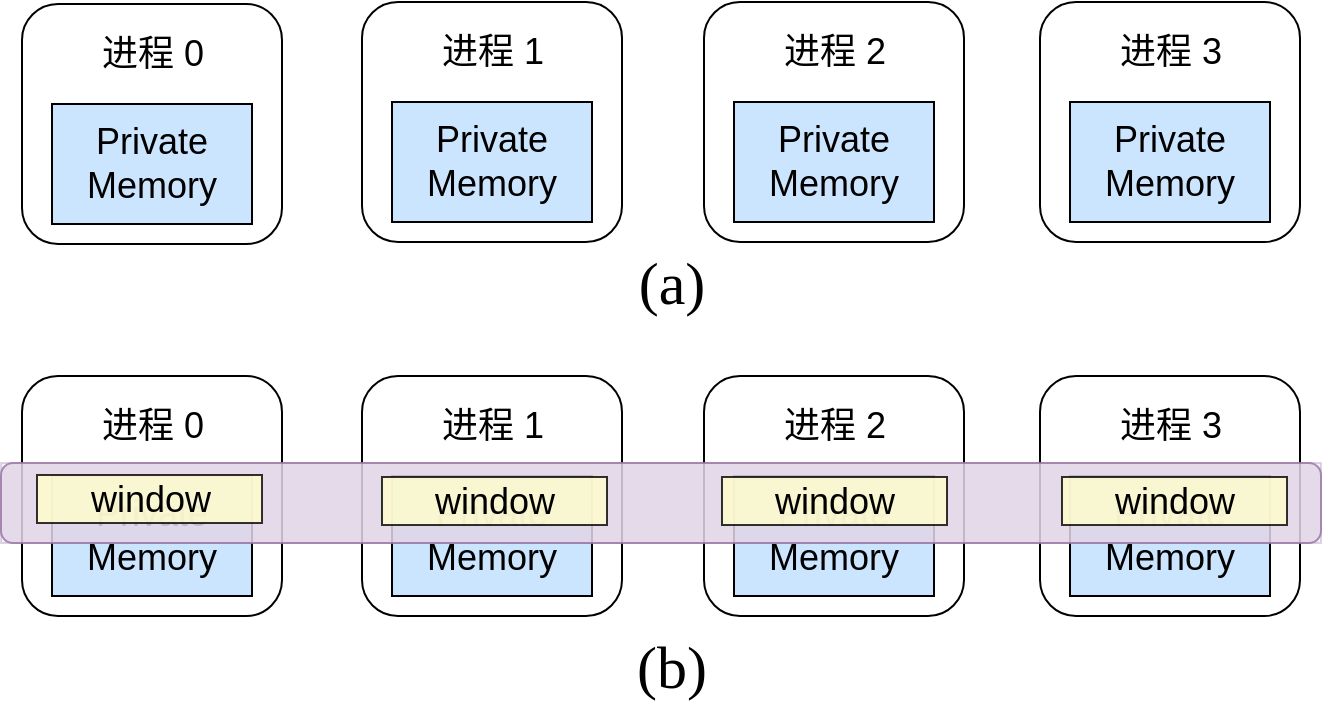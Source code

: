 <mxfile version="22.1.18" type="device">
  <diagram id="-Q11ldrP1Bci3HnGlJ7T" name="第 1 页">
    <mxGraphModel dx="852" dy="556" grid="1" gridSize="10" guides="1" tooltips="1" connect="1" arrows="1" fold="1" page="1" pageScale="1" pageWidth="827" pageHeight="1169" math="0" shadow="0">
      <root>
        <mxCell id="0" />
        <mxCell id="1" parent="0" />
        <mxCell id="yiYlynJE_OyoIodDRVfb-42" value="" style="group" parent="1" vertex="1" connectable="0">
          <mxGeometry x="70" y="800" width="649.5" height="125" as="geometry" />
        </mxCell>
        <mxCell id="yiYlynJE_OyoIodDRVfb-43" value="" style="group;fillColor=default;" parent="yiYlynJE_OyoIodDRVfb-42" vertex="1" connectable="0">
          <mxGeometry width="130" height="120" as="geometry" />
        </mxCell>
        <mxCell id="yiYlynJE_OyoIodDRVfb-44" value="" style="rounded=1;whiteSpace=wrap;html=1;" parent="yiYlynJE_OyoIodDRVfb-43" vertex="1">
          <mxGeometry width="130" height="120" as="geometry" />
        </mxCell>
        <mxCell id="yiYlynJE_OyoIodDRVfb-45" value="&lt;font style=&quot;font-size: 18px;&quot;&gt;Private&lt;/font&gt;&lt;div style=&quot;font-size: 18px;&quot;&gt;&lt;font style=&quot;font-size: 18px;&quot;&gt;Memory&lt;/font&gt;&lt;/div&gt;" style="rounded=0;whiteSpace=wrap;html=1;fillColor=#CCE5FF;" parent="yiYlynJE_OyoIodDRVfb-43" vertex="1">
          <mxGeometry x="15" y="50" width="100" height="60" as="geometry" />
        </mxCell>
        <mxCell id="yiYlynJE_OyoIodDRVfb-46" value="&lt;font style=&quot;font-size: 18px;&quot;&gt;进程 0&lt;/font&gt;" style="text;html=1;align=center;verticalAlign=middle;whiteSpace=wrap;rounded=0;" parent="yiYlynJE_OyoIodDRVfb-43" vertex="1">
          <mxGeometry x="17.5" y="10" width="95" height="30" as="geometry" />
        </mxCell>
        <mxCell id="yiYlynJE_OyoIodDRVfb-47" value="" style="group;fillColor=default;" parent="yiYlynJE_OyoIodDRVfb-42" vertex="1" connectable="0">
          <mxGeometry x="170" width="130" height="120" as="geometry" />
        </mxCell>
        <mxCell id="yiYlynJE_OyoIodDRVfb-48" value="" style="rounded=1;whiteSpace=wrap;html=1;" parent="yiYlynJE_OyoIodDRVfb-47" vertex="1">
          <mxGeometry width="130" height="120" as="geometry" />
        </mxCell>
        <mxCell id="yiYlynJE_OyoIodDRVfb-49" value="&lt;font style=&quot;font-size: 18px;&quot;&gt;Private&lt;/font&gt;&lt;div style=&quot;font-size: 18px;&quot;&gt;&lt;font style=&quot;font-size: 18px;&quot;&gt;Memory&lt;/font&gt;&lt;/div&gt;" style="rounded=0;whiteSpace=wrap;html=1;fillColor=#CCE5FF;" parent="yiYlynJE_OyoIodDRVfb-47" vertex="1">
          <mxGeometry x="15" y="50" width="100" height="60" as="geometry" />
        </mxCell>
        <mxCell id="yiYlynJE_OyoIodDRVfb-50" value="&lt;font style=&quot;font-size: 18px;&quot;&gt;进程 1&lt;/font&gt;" style="text;html=1;align=center;verticalAlign=middle;whiteSpace=wrap;rounded=0;" parent="yiYlynJE_OyoIodDRVfb-47" vertex="1">
          <mxGeometry x="17.5" y="10" width="95" height="30" as="geometry" />
        </mxCell>
        <mxCell id="yiYlynJE_OyoIodDRVfb-51" value="" style="group;" parent="yiYlynJE_OyoIodDRVfb-42" vertex="1" connectable="0">
          <mxGeometry x="341" width="130" height="120" as="geometry" />
        </mxCell>
        <mxCell id="yiYlynJE_OyoIodDRVfb-52" value="" style="rounded=1;whiteSpace=wrap;html=1;" parent="yiYlynJE_OyoIodDRVfb-51" vertex="1">
          <mxGeometry width="130" height="120" as="geometry" />
        </mxCell>
        <mxCell id="yiYlynJE_OyoIodDRVfb-53" value="&lt;font style=&quot;font-size: 18px;&quot;&gt;Private&lt;/font&gt;&lt;div style=&quot;font-size: 18px;&quot;&gt;&lt;font style=&quot;font-size: 18px;&quot;&gt;Memory&lt;/font&gt;&lt;/div&gt;" style="rounded=0;whiteSpace=wrap;html=1;fillColor=#CCE5FF;" parent="yiYlynJE_OyoIodDRVfb-51" vertex="1">
          <mxGeometry x="15" y="50" width="100" height="60" as="geometry" />
        </mxCell>
        <mxCell id="yiYlynJE_OyoIodDRVfb-54" value="&lt;font style=&quot;font-size: 18px;&quot;&gt;进程 2&lt;/font&gt;" style="text;html=1;align=center;verticalAlign=middle;whiteSpace=wrap;rounded=0;" parent="yiYlynJE_OyoIodDRVfb-51" vertex="1">
          <mxGeometry x="17.5" y="10" width="95" height="30" as="geometry" />
        </mxCell>
        <mxCell id="yiYlynJE_OyoIodDRVfb-55" value="" style="group;" parent="yiYlynJE_OyoIodDRVfb-42" vertex="1" connectable="0">
          <mxGeometry x="509" width="130" height="120" as="geometry" />
        </mxCell>
        <mxCell id="yiYlynJE_OyoIodDRVfb-56" value="" style="rounded=1;whiteSpace=wrap;html=1;" parent="yiYlynJE_OyoIodDRVfb-55" vertex="1">
          <mxGeometry width="130" height="120" as="geometry" />
        </mxCell>
        <mxCell id="yiYlynJE_OyoIodDRVfb-57" value="&lt;font style=&quot;font-size: 18px;&quot;&gt;Private&lt;/font&gt;&lt;div style=&quot;font-size: 18px;&quot;&gt;&lt;font style=&quot;font-size: 18px;&quot;&gt;Memory&lt;/font&gt;&lt;/div&gt;" style="rounded=0;whiteSpace=wrap;html=1;fillColor=#CCE5FF;" parent="yiYlynJE_OyoIodDRVfb-55" vertex="1">
          <mxGeometry x="15" y="50" width="100" height="60" as="geometry" />
        </mxCell>
        <mxCell id="yiYlynJE_OyoIodDRVfb-58" value="&lt;font style=&quot;font-size: 18px;&quot;&gt;进程 3&lt;/font&gt;" style="text;html=1;align=center;verticalAlign=middle;whiteSpace=wrap;rounded=0;" parent="yiYlynJE_OyoIodDRVfb-55" vertex="1">
          <mxGeometry x="17.5" y="10" width="95" height="30" as="geometry" />
        </mxCell>
        <mxCell id="yiYlynJE_OyoIodDRVfb-41" value="" style="group;fillColor=#e1d5e7;opacity=30;strokeColor=#9673A6;" parent="yiYlynJE_OyoIodDRVfb-42" vertex="1" connectable="0">
          <mxGeometry x="-10.5" y="43.5" width="660" height="40" as="geometry" />
        </mxCell>
        <mxCell id="yiYlynJE_OyoIodDRVfb-36" value="" style="rounded=1;whiteSpace=wrap;html=1;fillColor=#e1d5e7;strokeColor=#9673a6;opacity=80;" parent="yiYlynJE_OyoIodDRVfb-41" vertex="1">
          <mxGeometry width="660" height="40" as="geometry" />
        </mxCell>
        <mxCell id="yiYlynJE_OyoIodDRVfb-37" value="&lt;font style=&quot;font-size: 18px;&quot;&gt;window&lt;/font&gt;" style="rounded=0;whiteSpace=wrap;html=1;fillColor=#FFFFCC;opacity=80;" parent="yiYlynJE_OyoIodDRVfb-41" vertex="1">
          <mxGeometry x="18" y="6" width="112.5" height="24" as="geometry" />
        </mxCell>
        <mxCell id="yiYlynJE_OyoIodDRVfb-38" value="&lt;font style=&quot;font-size: 18px;&quot;&gt;window&lt;/font&gt;" style="rounded=0;whiteSpace=wrap;html=1;fillColor=#FFFFCC;opacity=80;" parent="yiYlynJE_OyoIodDRVfb-41" vertex="1">
          <mxGeometry x="530.5" y="7" width="112.5" height="24" as="geometry" />
        </mxCell>
        <mxCell id="yiYlynJE_OyoIodDRVfb-39" value="&lt;font style=&quot;font-size: 18px;&quot;&gt;window&lt;/font&gt;" style="rounded=0;whiteSpace=wrap;html=1;fillColor=#FFFFCC;opacity=80;" parent="yiYlynJE_OyoIodDRVfb-41" vertex="1">
          <mxGeometry x="190.5" y="7" width="112.5" height="24" as="geometry" />
        </mxCell>
        <mxCell id="yiYlynJE_OyoIodDRVfb-40" value="&lt;font style=&quot;font-size: 18px;&quot;&gt;window&lt;/font&gt;" style="rounded=0;whiteSpace=wrap;html=1;fillColor=#FFFFCC;opacity=80;" parent="yiYlynJE_OyoIodDRVfb-41" vertex="1">
          <mxGeometry x="360.5" y="7" width="112.5" height="24" as="geometry" />
        </mxCell>
        <mxCell id="yiYlynJE_OyoIodDRVfb-18" value="" style="group" parent="1" vertex="1" connectable="0">
          <mxGeometry x="70" y="613" width="639" height="125" as="geometry" />
        </mxCell>
        <mxCell id="yiYlynJE_OyoIodDRVfb-5" value="" style="group;" parent="yiYlynJE_OyoIodDRVfb-18" vertex="1" connectable="0">
          <mxGeometry y="9" width="130" height="120" as="geometry" />
        </mxCell>
        <mxCell id="yiYlynJE_OyoIodDRVfb-1" value="" style="rounded=1;whiteSpace=wrap;html=1;" parent="yiYlynJE_OyoIodDRVfb-5" vertex="1">
          <mxGeometry y="-8" width="130" height="120" as="geometry" />
        </mxCell>
        <mxCell id="yiYlynJE_OyoIodDRVfb-3" value="&lt;font style=&quot;font-size: 18px;&quot;&gt;Private&lt;/font&gt;&lt;div style=&quot;font-size: 18px;&quot;&gt;&lt;font style=&quot;font-size: 18px;&quot;&gt;Memory&lt;/font&gt;&lt;/div&gt;" style="rounded=0;whiteSpace=wrap;html=1;fillColor=#CCE5FF;" parent="yiYlynJE_OyoIodDRVfb-5" vertex="1">
          <mxGeometry x="15" y="42" width="100" height="60" as="geometry" />
        </mxCell>
        <mxCell id="yiYlynJE_OyoIodDRVfb-4" value="&lt;font style=&quot;font-size: 18px;&quot;&gt;进程 0&lt;/font&gt;" style="text;html=1;align=center;verticalAlign=middle;whiteSpace=wrap;rounded=0;" parent="yiYlynJE_OyoIodDRVfb-5" vertex="1">
          <mxGeometry x="17.5" y="2" width="95" height="30" as="geometry" />
        </mxCell>
        <mxCell id="yiYlynJE_OyoIodDRVfb-6" value="" style="group;fillColor=default;" parent="yiYlynJE_OyoIodDRVfb-18" vertex="1" connectable="0">
          <mxGeometry x="170" width="130" height="120" as="geometry" />
        </mxCell>
        <mxCell id="yiYlynJE_OyoIodDRVfb-7" value="" style="rounded=1;whiteSpace=wrap;html=1;" parent="yiYlynJE_OyoIodDRVfb-6" vertex="1">
          <mxGeometry width="130" height="120" as="geometry" />
        </mxCell>
        <mxCell id="yiYlynJE_OyoIodDRVfb-8" value="&lt;font style=&quot;font-size: 18px;&quot;&gt;Private&lt;/font&gt;&lt;div style=&quot;font-size: 18px;&quot;&gt;&lt;font style=&quot;font-size: 18px;&quot;&gt;Memory&lt;/font&gt;&lt;/div&gt;" style="rounded=0;whiteSpace=wrap;html=1;fillColor=#CCE5FF;" parent="yiYlynJE_OyoIodDRVfb-6" vertex="1">
          <mxGeometry x="15" y="50" width="100" height="60" as="geometry" />
        </mxCell>
        <mxCell id="yiYlynJE_OyoIodDRVfb-9" value="&lt;font style=&quot;font-size: 18px;&quot;&gt;进程 1&lt;/font&gt;" style="text;html=1;align=center;verticalAlign=middle;whiteSpace=wrap;rounded=0;" parent="yiYlynJE_OyoIodDRVfb-6" vertex="1">
          <mxGeometry x="17.5" y="10" width="95" height="30" as="geometry" />
        </mxCell>
        <mxCell id="yiYlynJE_OyoIodDRVfb-10" value="" style="group;" parent="yiYlynJE_OyoIodDRVfb-18" vertex="1" connectable="0">
          <mxGeometry x="341" width="130" height="120" as="geometry" />
        </mxCell>
        <mxCell id="yiYlynJE_OyoIodDRVfb-11" value="" style="rounded=1;whiteSpace=wrap;html=1;" parent="yiYlynJE_OyoIodDRVfb-10" vertex="1">
          <mxGeometry width="130" height="120" as="geometry" />
        </mxCell>
        <mxCell id="yiYlynJE_OyoIodDRVfb-12" value="&lt;font style=&quot;font-size: 18px;&quot;&gt;Private&lt;/font&gt;&lt;div style=&quot;font-size: 18px;&quot;&gt;&lt;font style=&quot;font-size: 18px;&quot;&gt;Memory&lt;/font&gt;&lt;/div&gt;" style="rounded=0;whiteSpace=wrap;html=1;fillColor=#CCE5FF;" parent="yiYlynJE_OyoIodDRVfb-10" vertex="1">
          <mxGeometry x="15" y="50" width="100" height="60" as="geometry" />
        </mxCell>
        <mxCell id="yiYlynJE_OyoIodDRVfb-13" value="&lt;font style=&quot;font-size: 18px;&quot;&gt;进程 2&lt;/font&gt;" style="text;html=1;align=center;verticalAlign=middle;whiteSpace=wrap;rounded=0;" parent="yiYlynJE_OyoIodDRVfb-10" vertex="1">
          <mxGeometry x="17.5" y="10" width="95" height="30" as="geometry" />
        </mxCell>
        <mxCell id="yiYlynJE_OyoIodDRVfb-14" value="" style="group;" parent="yiYlynJE_OyoIodDRVfb-18" vertex="1" connectable="0">
          <mxGeometry x="509" width="130" height="120" as="geometry" />
        </mxCell>
        <mxCell id="yiYlynJE_OyoIodDRVfb-15" value="" style="rounded=1;whiteSpace=wrap;html=1;" parent="yiYlynJE_OyoIodDRVfb-14" vertex="1">
          <mxGeometry width="130" height="120" as="geometry" />
        </mxCell>
        <mxCell id="yiYlynJE_OyoIodDRVfb-16" value="&lt;font style=&quot;font-size: 18px;&quot;&gt;Private&lt;/font&gt;&lt;div style=&quot;font-size: 18px;&quot;&gt;&lt;font style=&quot;font-size: 18px;&quot;&gt;Memory&lt;/font&gt;&lt;/div&gt;" style="rounded=0;whiteSpace=wrap;html=1;fillColor=#CCE5FF;" parent="yiYlynJE_OyoIodDRVfb-14" vertex="1">
          <mxGeometry x="15" y="50" width="100" height="60" as="geometry" />
        </mxCell>
        <mxCell id="yiYlynJE_OyoIodDRVfb-17" value="&lt;font style=&quot;font-size: 18px;&quot;&gt;进程 3&lt;/font&gt;" style="text;html=1;align=center;verticalAlign=middle;whiteSpace=wrap;rounded=0;" parent="yiYlynJE_OyoIodDRVfb-14" vertex="1">
          <mxGeometry x="17.5" y="10" width="95" height="30" as="geometry" />
        </mxCell>
        <mxCell id="yiYlynJE_OyoIodDRVfb-59" value="&lt;font face=&quot;Times New Roman&quot; style=&quot;font-size: 30px;&quot;&gt;(a)&lt;/font&gt;" style="text;html=1;strokeColor=none;fillColor=none;align=center;verticalAlign=middle;whiteSpace=wrap;rounded=0;fontSize=30;" parent="1" vertex="1">
          <mxGeometry x="364.75" y="738" width="60" height="30" as="geometry" />
        </mxCell>
        <mxCell id="yiYlynJE_OyoIodDRVfb-60" value="&lt;font face=&quot;Times New Roman&quot; style=&quot;font-size: 30px;&quot;&gt;(b)&lt;/font&gt;" style="text;html=1;strokeColor=none;fillColor=none;align=center;verticalAlign=middle;whiteSpace=wrap;rounded=0;fontSize=30;" parent="1" vertex="1">
          <mxGeometry x="364.75" y="930" width="60" height="30" as="geometry" />
        </mxCell>
      </root>
    </mxGraphModel>
  </diagram>
</mxfile>
